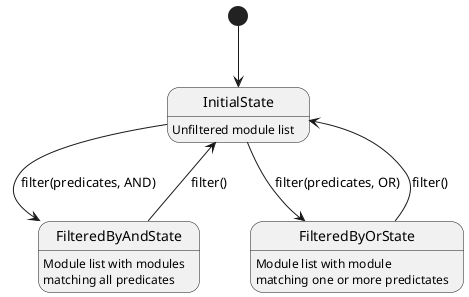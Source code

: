 @startuml

[*] --> InitialState

InitialState : Unfiltered module list

InitialState -> FilteredByAndState: filter(predicates, AND)
FilteredByAndState: Module list with modules\nmatching all predicates
FilteredByOrState: Module list with module\nmatching one or more predictates

InitialState -> FilteredByOrState: filter(predicates, OR)
FilteredByAndState --> InitialState: filter()
FilteredByOrState --> InitialState: filter()
@enduml
